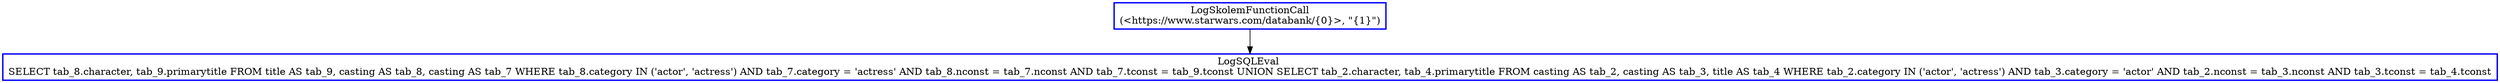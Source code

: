 digraph  g{
node [shape=rectangle, color=black, fontcolor=black, style=bold]
0 [label="LogSkolemFunctionCall
(<https://www.starwars.com/databank/{0}>, \"{1}\")" , color = blue] ; 
1 [label="LogSQLEval 
SELECT tab_8.character, tab_9.primarytitle FROM title AS tab_9, casting AS tab_8, casting AS tab_7 WHERE tab_8.category IN ('actor', 'actress') AND tab_7.category = 'actress' AND tab_8.nconst = tab_7.nconst AND tab_7.tconst = tab_9.tconst UNION SELECT tab_2.character, tab_4.primarytitle FROM casting AS tab_2, casting AS tab_3, title AS tab_4 WHERE tab_2.category IN ('actor', 'actress') AND tab_3.category = 'actor' AND tab_2.nconst = tab_3.nconst AND tab_3.tconst = tab_4.tconst", color = blue] ; 
0 -> 1 ; 
}

